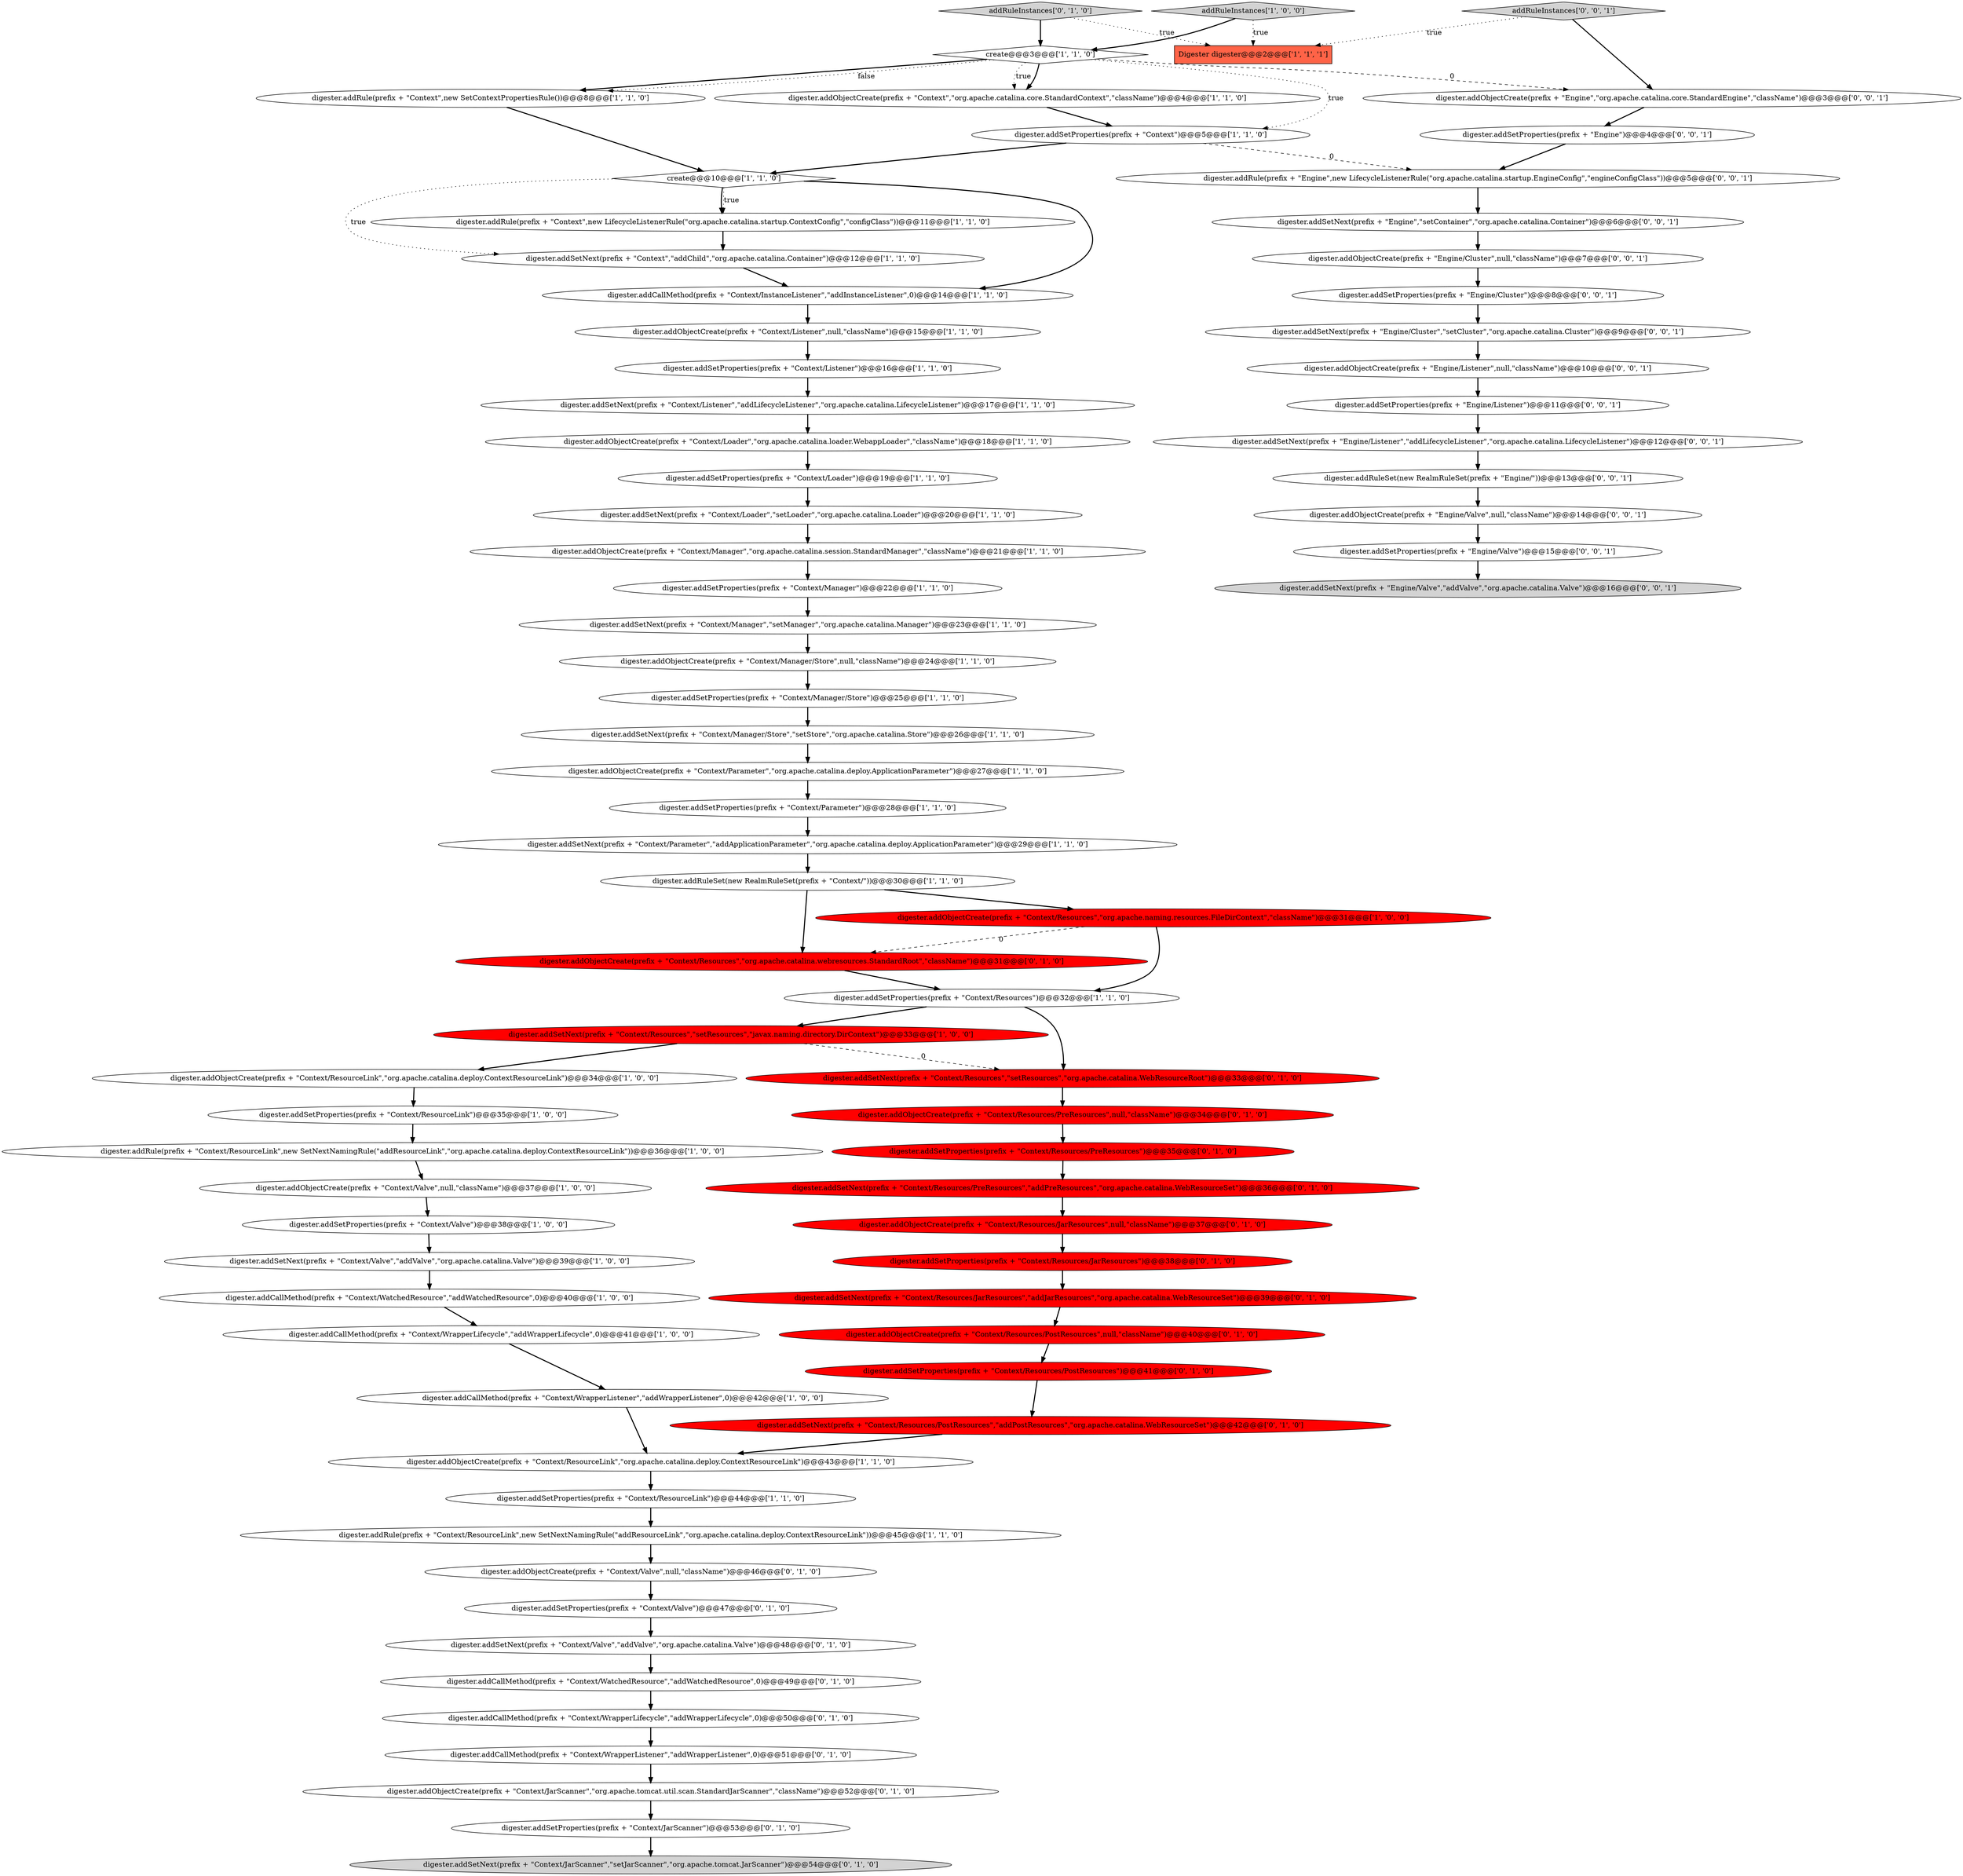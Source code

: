 digraph {
51 [style = filled, label = "digester.addSetProperties(prefix + \"Context/Resources/PreResources\")@@@35@@@['0', '1', '0']", fillcolor = red, shape = ellipse image = "AAA1AAABBB2BBB"];
64 [style = filled, label = "digester.addSetProperties(prefix + \"Engine/Cluster\")@@@8@@@['0', '0', '1']", fillcolor = white, shape = ellipse image = "AAA0AAABBB3BBB"];
1 [style = filled, label = "digester.addSetProperties(prefix + \"Context/ResourceLink\")@@@44@@@['1', '1', '0']", fillcolor = white, shape = ellipse image = "AAA0AAABBB1BBB"];
16 [style = filled, label = "digester.addSetNext(prefix + \"Context/Listener\",\"addLifecycleListener\",\"org.apache.catalina.LifecycleListener\")@@@17@@@['1', '1', '0']", fillcolor = white, shape = ellipse image = "AAA0AAABBB1BBB"];
55 [style = filled, label = "digester.addObjectCreate(prefix + \"Context/Resources/JarResources\",null,\"className\")@@@37@@@['0', '1', '0']", fillcolor = red, shape = ellipse image = "AAA1AAABBB2BBB"];
58 [style = filled, label = "digester.addSetProperties(prefix + \"Context/Resources/JarResources\")@@@38@@@['0', '1', '0']", fillcolor = red, shape = ellipse image = "AAA1AAABBB2BBB"];
68 [style = filled, label = "digester.addObjectCreate(prefix + \"Engine/Valve\",null,\"className\")@@@14@@@['0', '0', '1']", fillcolor = white, shape = ellipse image = "AAA0AAABBB3BBB"];
0 [style = filled, label = "digester.addSetNext(prefix + \"Context/Loader\",\"setLoader\",\"org.apache.catalina.Loader\")@@@20@@@['1', '1', '0']", fillcolor = white, shape = ellipse image = "AAA0AAABBB1BBB"];
22 [style = filled, label = "digester.addRule(prefix + \"Context\",new SetContextPropertiesRule())@@@8@@@['1', '1', '0']", fillcolor = white, shape = ellipse image = "AAA0AAABBB1BBB"];
28 [style = filled, label = "digester.addCallMethod(prefix + \"Context/WrapperListener\",\"addWrapperListener\",0)@@@42@@@['1', '0', '0']", fillcolor = white, shape = ellipse image = "AAA0AAABBB1BBB"];
5 [style = filled, label = "digester.addObjectCreate(prefix + \"Context\",\"org.apache.catalina.core.StandardContext\",\"className\")@@@4@@@['1', '1', '0']", fillcolor = white, shape = ellipse image = "AAA0AAABBB1BBB"];
20 [style = filled, label = "digester.addCallMethod(prefix + \"Context/WatchedResource\",\"addWatchedResource\",0)@@@40@@@['1', '0', '0']", fillcolor = white, shape = ellipse image = "AAA0AAABBB1BBB"];
39 [style = filled, label = "addRuleInstances['1', '0', '0']", fillcolor = lightgray, shape = diamond image = "AAA0AAABBB1BBB"];
50 [style = filled, label = "digester.addObjectCreate(prefix + \"Context/JarScanner\",\"org.apache.tomcat.util.scan.StandardJarScanner\",\"className\")@@@52@@@['0', '1', '0']", fillcolor = white, shape = ellipse image = "AAA0AAABBB2BBB"];
60 [style = filled, label = "digester.addObjectCreate(prefix + \"Context/Valve\",null,\"className\")@@@46@@@['0', '1', '0']", fillcolor = white, shape = ellipse image = "AAA0AAABBB2BBB"];
9 [style = filled, label = "digester.addObjectCreate(prefix + \"Context/Loader\",\"org.apache.catalina.loader.WebappLoader\",\"className\")@@@18@@@['1', '1', '0']", fillcolor = white, shape = ellipse image = "AAA0AAABBB1BBB"];
66 [style = filled, label = "digester.addSetNext(prefix + \"Engine/Valve\",\"addValve\",\"org.apache.catalina.Valve\")@@@16@@@['0', '0', '1']", fillcolor = lightgray, shape = ellipse image = "AAA0AAABBB3BBB"];
73 [style = filled, label = "digester.addRuleSet(new RealmRuleSet(prefix + \"Engine/\"))@@@13@@@['0', '0', '1']", fillcolor = white, shape = ellipse image = "AAA0AAABBB3BBB"];
71 [style = filled, label = "digester.addSetProperties(prefix + \"Engine/Valve\")@@@15@@@['0', '0', '1']", fillcolor = white, shape = ellipse image = "AAA0AAABBB3BBB"];
74 [style = filled, label = "digester.addObjectCreate(prefix + \"Engine\",\"org.apache.catalina.core.StandardEngine\",\"className\")@@@3@@@['0', '0', '1']", fillcolor = white, shape = ellipse image = "AAA0AAABBB3BBB"];
52 [style = filled, label = "digester.addObjectCreate(prefix + \"Context/Resources/PreResources\",null,\"className\")@@@34@@@['0', '1', '0']", fillcolor = red, shape = ellipse image = "AAA1AAABBB2BBB"];
48 [style = filled, label = "digester.addCallMethod(prefix + \"Context/WrapperListener\",\"addWrapperListener\",0)@@@51@@@['0', '1', '0']", fillcolor = white, shape = ellipse image = "AAA0AAABBB2BBB"];
33 [style = filled, label = "digester.addSetNext(prefix + \"Context/Manager/Store\",\"setStore\",\"org.apache.catalina.Store\")@@@26@@@['1', '1', '0']", fillcolor = white, shape = ellipse image = "AAA0AAABBB1BBB"];
18 [style = filled, label = "digester.addSetProperties(prefix + \"Context/Manager\")@@@22@@@['1', '1', '0']", fillcolor = white, shape = ellipse image = "AAA0AAABBB1BBB"];
6 [style = filled, label = "digester.addRule(prefix + \"Context/ResourceLink\",new SetNextNamingRule(\"addResourceLink\",\"org.apache.catalina.deploy.ContextResourceLink\"))@@@36@@@['1', '0', '0']", fillcolor = white, shape = ellipse image = "AAA0AAABBB1BBB"];
70 [style = filled, label = "digester.addObjectCreate(prefix + \"Engine/Listener\",null,\"className\")@@@10@@@['0', '0', '1']", fillcolor = white, shape = ellipse image = "AAA0AAABBB3BBB"];
49 [style = filled, label = "digester.addSetNext(prefix + \"Context/Valve\",\"addValve\",\"org.apache.catalina.Valve\")@@@48@@@['0', '1', '0']", fillcolor = white, shape = ellipse image = "AAA0AAABBB2BBB"];
76 [style = filled, label = "digester.addSetProperties(prefix + \"Engine/Listener\")@@@11@@@['0', '0', '1']", fillcolor = white, shape = ellipse image = "AAA0AAABBB3BBB"];
36 [style = filled, label = "digester.addSetNext(prefix + \"Context/Valve\",\"addValve\",\"org.apache.catalina.Valve\")@@@39@@@['1', '0', '0']", fillcolor = white, shape = ellipse image = "AAA0AAABBB1BBB"];
2 [style = filled, label = "digester.addObjectCreate(prefix + \"Context/ResourceLink\",\"org.apache.catalina.deploy.ContextResourceLink\")@@@43@@@['1', '1', '0']", fillcolor = white, shape = ellipse image = "AAA0AAABBB1BBB"];
53 [style = filled, label = "digester.addSetNext(prefix + \"Context/Resources\",\"setResources\",\"org.apache.catalina.WebResourceRoot\")@@@33@@@['0', '1', '0']", fillcolor = red, shape = ellipse image = "AAA1AAABBB2BBB"];
56 [style = filled, label = "digester.addSetProperties(prefix + \"Context/Valve\")@@@47@@@['0', '1', '0']", fillcolor = white, shape = ellipse image = "AAA0AAABBB2BBB"];
69 [style = filled, label = "digester.addObjectCreate(prefix + \"Engine/Cluster\",null,\"className\")@@@7@@@['0', '0', '1']", fillcolor = white, shape = ellipse image = "AAA0AAABBB3BBB"];
61 [style = filled, label = "addRuleInstances['0', '1', '0']", fillcolor = lightgray, shape = diamond image = "AAA0AAABBB2BBB"];
27 [style = filled, label = "digester.addObjectCreate(prefix + \"Context/Valve\",null,\"className\")@@@37@@@['1', '0', '0']", fillcolor = white, shape = ellipse image = "AAA0AAABBB1BBB"];
4 [style = filled, label = "digester.addSetProperties(prefix + \"Context/Resources\")@@@32@@@['1', '1', '0']", fillcolor = white, shape = ellipse image = "AAA0AAABBB1BBB"];
42 [style = filled, label = "digester.addSetNext(prefix + \"Context/Resources/JarResources\",\"addJarResources\",\"org.apache.catalina.WebResourceSet\")@@@39@@@['0', '1', '0']", fillcolor = red, shape = ellipse image = "AAA1AAABBB2BBB"];
10 [style = filled, label = "digester.addSetNext(prefix + \"Context/Parameter\",\"addApplicationParameter\",\"org.apache.catalina.deploy.ApplicationParameter\")@@@29@@@['1', '1', '0']", fillcolor = white, shape = ellipse image = "AAA0AAABBB1BBB"];
43 [style = filled, label = "digester.addSetNext(prefix + \"Context/JarScanner\",\"setJarScanner\",\"org.apache.tomcat.JarScanner\")@@@54@@@['0', '1', '0']", fillcolor = lightgray, shape = ellipse image = "AAA0AAABBB2BBB"];
23 [style = filled, label = "digester.addRule(prefix + \"Context/ResourceLink\",new SetNextNamingRule(\"addResourceLink\",\"org.apache.catalina.deploy.ContextResourceLink\"))@@@45@@@['1', '1', '0']", fillcolor = white, shape = ellipse image = "AAA0AAABBB1BBB"];
34 [style = filled, label = "digester.addSetNext(prefix + \"Context/Resources\",\"setResources\",\"javax.naming.directory.DirContext\")@@@33@@@['1', '0', '0']", fillcolor = red, shape = ellipse image = "AAA1AAABBB1BBB"];
37 [style = filled, label = "Digester digester@@@2@@@['1', '1', '1']", fillcolor = tomato, shape = box image = "AAA0AAABBB1BBB"];
38 [style = filled, label = "digester.addSetProperties(prefix + \"Context/Loader\")@@@19@@@['1', '1', '0']", fillcolor = white, shape = ellipse image = "AAA0AAABBB1BBB"];
44 [style = filled, label = "digester.addSetProperties(prefix + \"Context/JarScanner\")@@@53@@@['0', '1', '0']", fillcolor = white, shape = ellipse image = "AAA0AAABBB2BBB"];
12 [style = filled, label = "digester.addCallMethod(prefix + \"Context/WrapperLifecycle\",\"addWrapperLifecycle\",0)@@@41@@@['1', '0', '0']", fillcolor = white, shape = ellipse image = "AAA0AAABBB1BBB"];
14 [style = filled, label = "digester.addRuleSet(new RealmRuleSet(prefix + \"Context/\"))@@@30@@@['1', '1', '0']", fillcolor = white, shape = ellipse image = "AAA0AAABBB1BBB"];
26 [style = filled, label = "digester.addObjectCreate(prefix + \"Context/Listener\",null,\"className\")@@@15@@@['1', '1', '0']", fillcolor = white, shape = ellipse image = "AAA0AAABBB1BBB"];
46 [style = filled, label = "digester.addObjectCreate(prefix + \"Context/Resources/PostResources\",null,\"className\")@@@40@@@['0', '1', '0']", fillcolor = red, shape = ellipse image = "AAA1AAABBB2BBB"];
57 [style = filled, label = "digester.addObjectCreate(prefix + \"Context/Resources\",\"org.apache.catalina.webresources.StandardRoot\",\"className\")@@@31@@@['0', '1', '0']", fillcolor = red, shape = ellipse image = "AAA1AAABBB2BBB"];
63 [style = filled, label = "digester.addSetNext(prefix + \"Engine/Cluster\",\"setCluster\",\"org.apache.catalina.Cluster\")@@@9@@@['0', '0', '1']", fillcolor = white, shape = ellipse image = "AAA0AAABBB3BBB"];
13 [style = filled, label = "digester.addSetProperties(prefix + \"Context/ResourceLink\")@@@35@@@['1', '0', '0']", fillcolor = white, shape = ellipse image = "AAA0AAABBB1BBB"];
7 [style = filled, label = "digester.addSetProperties(prefix + \"Context/Parameter\")@@@28@@@['1', '1', '0']", fillcolor = white, shape = ellipse image = "AAA0AAABBB1BBB"];
72 [style = filled, label = "addRuleInstances['0', '0', '1']", fillcolor = lightgray, shape = diamond image = "AAA0AAABBB3BBB"];
11 [style = filled, label = "digester.addSetProperties(prefix + \"Context/Manager/Store\")@@@25@@@['1', '1', '0']", fillcolor = white, shape = ellipse image = "AAA0AAABBB1BBB"];
45 [style = filled, label = "digester.addSetProperties(prefix + \"Context/Resources/PostResources\")@@@41@@@['0', '1', '0']", fillcolor = red, shape = ellipse image = "AAA1AAABBB2BBB"];
17 [style = filled, label = "digester.addSetNext(prefix + \"Context/Manager\",\"setManager\",\"org.apache.catalina.Manager\")@@@23@@@['1', '1', '0']", fillcolor = white, shape = ellipse image = "AAA0AAABBB1BBB"];
24 [style = filled, label = "digester.addObjectCreate(prefix + \"Context/Manager/Store\",null,\"className\")@@@24@@@['1', '1', '0']", fillcolor = white, shape = ellipse image = "AAA0AAABBB1BBB"];
32 [style = filled, label = "digester.addSetNext(prefix + \"Context\",\"addChild\",\"org.apache.catalina.Container\")@@@12@@@['1', '1', '0']", fillcolor = white, shape = ellipse image = "AAA0AAABBB1BBB"];
54 [style = filled, label = "digester.addSetNext(prefix + \"Context/Resources/PreResources\",\"addPreResources\",\"org.apache.catalina.WebResourceSet\")@@@36@@@['0', '1', '0']", fillcolor = red, shape = ellipse image = "AAA1AAABBB2BBB"];
8 [style = filled, label = "create@@@3@@@['1', '1', '0']", fillcolor = white, shape = diamond image = "AAA0AAABBB1BBB"];
31 [style = filled, label = "digester.addObjectCreate(prefix + \"Context/Manager\",\"org.apache.catalina.session.StandardManager\",\"className\")@@@21@@@['1', '1', '0']", fillcolor = white, shape = ellipse image = "AAA0AAABBB1BBB"];
35 [style = filled, label = "digester.addSetProperties(prefix + \"Context/Valve\")@@@38@@@['1', '0', '0']", fillcolor = white, shape = ellipse image = "AAA0AAABBB1BBB"];
29 [style = filled, label = "digester.addSetProperties(prefix + \"Context/Listener\")@@@16@@@['1', '1', '0']", fillcolor = white, shape = ellipse image = "AAA0AAABBB1BBB"];
41 [style = filled, label = "digester.addCallMethod(prefix + \"Context/WrapperLifecycle\",\"addWrapperLifecycle\",0)@@@50@@@['0', '1', '0']", fillcolor = white, shape = ellipse image = "AAA0AAABBB2BBB"];
62 [style = filled, label = "digester.addSetNext(prefix + \"Engine/Listener\",\"addLifecycleListener\",\"org.apache.catalina.LifecycleListener\")@@@12@@@['0', '0', '1']", fillcolor = white, shape = ellipse image = "AAA0AAABBB3BBB"];
59 [style = filled, label = "digester.addSetNext(prefix + \"Context/Resources/PostResources\",\"addPostResources\",\"org.apache.catalina.WebResourceSet\")@@@42@@@['0', '1', '0']", fillcolor = red, shape = ellipse image = "AAA1AAABBB2BBB"];
30 [style = filled, label = "create@@@10@@@['1', '1', '0']", fillcolor = white, shape = diamond image = "AAA0AAABBB1BBB"];
65 [style = filled, label = "digester.addRule(prefix + \"Engine\",new LifecycleListenerRule(\"org.apache.catalina.startup.EngineConfig\",\"engineConfigClass\"))@@@5@@@['0', '0', '1']", fillcolor = white, shape = ellipse image = "AAA0AAABBB3BBB"];
25 [style = filled, label = "digester.addObjectCreate(prefix + \"Context/Resources\",\"org.apache.naming.resources.FileDirContext\",\"className\")@@@31@@@['1', '0', '0']", fillcolor = red, shape = ellipse image = "AAA1AAABBB1BBB"];
40 [style = filled, label = "digester.addObjectCreate(prefix + \"Context/ResourceLink\",\"org.apache.catalina.deploy.ContextResourceLink\")@@@34@@@['1', '0', '0']", fillcolor = white, shape = ellipse image = "AAA0AAABBB1BBB"];
21 [style = filled, label = "digester.addSetProperties(prefix + \"Context\")@@@5@@@['1', '1', '0']", fillcolor = white, shape = ellipse image = "AAA0AAABBB1BBB"];
15 [style = filled, label = "digester.addCallMethod(prefix + \"Context/InstanceListener\",\"addInstanceListener\",0)@@@14@@@['1', '1', '0']", fillcolor = white, shape = ellipse image = "AAA0AAABBB1BBB"];
47 [style = filled, label = "digester.addCallMethod(prefix + \"Context/WatchedResource\",\"addWatchedResource\",0)@@@49@@@['0', '1', '0']", fillcolor = white, shape = ellipse image = "AAA0AAABBB2BBB"];
67 [style = filled, label = "digester.addSetProperties(prefix + \"Engine\")@@@4@@@['0', '0', '1']", fillcolor = white, shape = ellipse image = "AAA0AAABBB3BBB"];
3 [style = filled, label = "digester.addRule(prefix + \"Context\",new LifecycleListenerRule(\"org.apache.catalina.startup.ContextConfig\",\"configClass\"))@@@11@@@['1', '1', '0']", fillcolor = white, shape = ellipse image = "AAA0AAABBB1BBB"];
19 [style = filled, label = "digester.addObjectCreate(prefix + \"Context/Parameter\",\"org.apache.catalina.deploy.ApplicationParameter\")@@@27@@@['1', '1', '0']", fillcolor = white, shape = ellipse image = "AAA0AAABBB1BBB"];
75 [style = filled, label = "digester.addSetNext(prefix + \"Engine\",\"setContainer\",\"org.apache.catalina.Container\")@@@6@@@['0', '0', '1']", fillcolor = white, shape = ellipse image = "AAA0AAABBB3BBB"];
54->55 [style = bold, label=""];
14->25 [style = bold, label=""];
76->62 [style = bold, label=""];
61->37 [style = dotted, label="true"];
4->53 [style = bold, label=""];
50->44 [style = bold, label=""];
25->57 [style = dashed, label="0"];
21->30 [style = bold, label=""];
62->73 [style = bold, label=""];
40->13 [style = bold, label=""];
36->20 [style = bold, label=""];
22->30 [style = bold, label=""];
1->23 [style = bold, label=""];
74->67 [style = bold, label=""];
41->48 [style = bold, label=""];
24->11 [style = bold, label=""];
8->74 [style = dashed, label="0"];
11->33 [style = bold, label=""];
9->38 [style = bold, label=""];
16->9 [style = bold, label=""];
21->65 [style = dashed, label="0"];
12->28 [style = bold, label=""];
42->46 [style = bold, label=""];
10->14 [style = bold, label=""];
51->54 [style = bold, label=""];
53->52 [style = bold, label=""];
39->8 [style = bold, label=""];
45->59 [style = bold, label=""];
65->75 [style = bold, label=""];
48->50 [style = bold, label=""];
69->64 [style = bold, label=""];
75->69 [style = bold, label=""];
8->22 [style = bold, label=""];
5->21 [style = bold, label=""];
72->37 [style = dotted, label="true"];
61->8 [style = bold, label=""];
30->3 [style = dotted, label="true"];
14->57 [style = bold, label=""];
38->0 [style = bold, label=""];
30->32 [style = dotted, label="true"];
58->42 [style = bold, label=""];
47->41 [style = bold, label=""];
8->22 [style = dotted, label="false"];
52->51 [style = bold, label=""];
29->16 [style = bold, label=""];
0->31 [style = bold, label=""];
30->15 [style = bold, label=""];
60->56 [style = bold, label=""];
34->40 [style = bold, label=""];
8->21 [style = dotted, label="true"];
2->1 [style = bold, label=""];
63->70 [style = bold, label=""];
70->76 [style = bold, label=""];
27->35 [style = bold, label=""];
6->27 [style = bold, label=""];
39->37 [style = dotted, label="true"];
30->3 [style = bold, label=""];
33->19 [style = bold, label=""];
13->6 [style = bold, label=""];
71->66 [style = bold, label=""];
4->34 [style = bold, label=""];
57->4 [style = bold, label=""];
72->74 [style = bold, label=""];
56->49 [style = bold, label=""];
7->10 [style = bold, label=""];
26->29 [style = bold, label=""];
64->63 [style = bold, label=""];
18->17 [style = bold, label=""];
25->4 [style = bold, label=""];
31->18 [style = bold, label=""];
67->65 [style = bold, label=""];
34->53 [style = dashed, label="0"];
44->43 [style = bold, label=""];
15->26 [style = bold, label=""];
49->47 [style = bold, label=""];
23->60 [style = bold, label=""];
28->2 [style = bold, label=""];
17->24 [style = bold, label=""];
8->5 [style = bold, label=""];
8->5 [style = dotted, label="true"];
68->71 [style = bold, label=""];
20->12 [style = bold, label=""];
32->15 [style = bold, label=""];
59->2 [style = bold, label=""];
46->45 [style = bold, label=""];
73->68 [style = bold, label=""];
35->36 [style = bold, label=""];
3->32 [style = bold, label=""];
19->7 [style = bold, label=""];
55->58 [style = bold, label=""];
}
